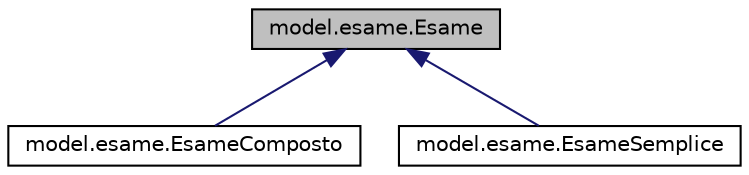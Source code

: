 digraph "model.esame.Esame"
{
 // LATEX_PDF_SIZE
  edge [fontname="Helvetica",fontsize="10",labelfontname="Helvetica",labelfontsize="10"];
  node [fontname="Helvetica",fontsize="10",shape=record];
  Node1 [label="model.esame.Esame",height=0.2,width=0.4,color="black", fillcolor="grey75", style="filled", fontcolor="black",tooltip=" "];
  Node1 -> Node2 [dir="back",color="midnightblue",fontsize="10",style="solid",fontname="Helvetica"];
  Node2 [label="model.esame.EsameComposto",height=0.2,width=0.4,color="black", fillcolor="white", style="filled",URL="$classmodel_1_1esame_1_1EsameComposto.html",tooltip=" "];
  Node1 -> Node3 [dir="back",color="midnightblue",fontsize="10",style="solid",fontname="Helvetica"];
  Node3 [label="model.esame.EsameSemplice",height=0.2,width=0.4,color="black", fillcolor="white", style="filled",URL="$classmodel_1_1esame_1_1EsameSemplice.html",tooltip=" "];
}
